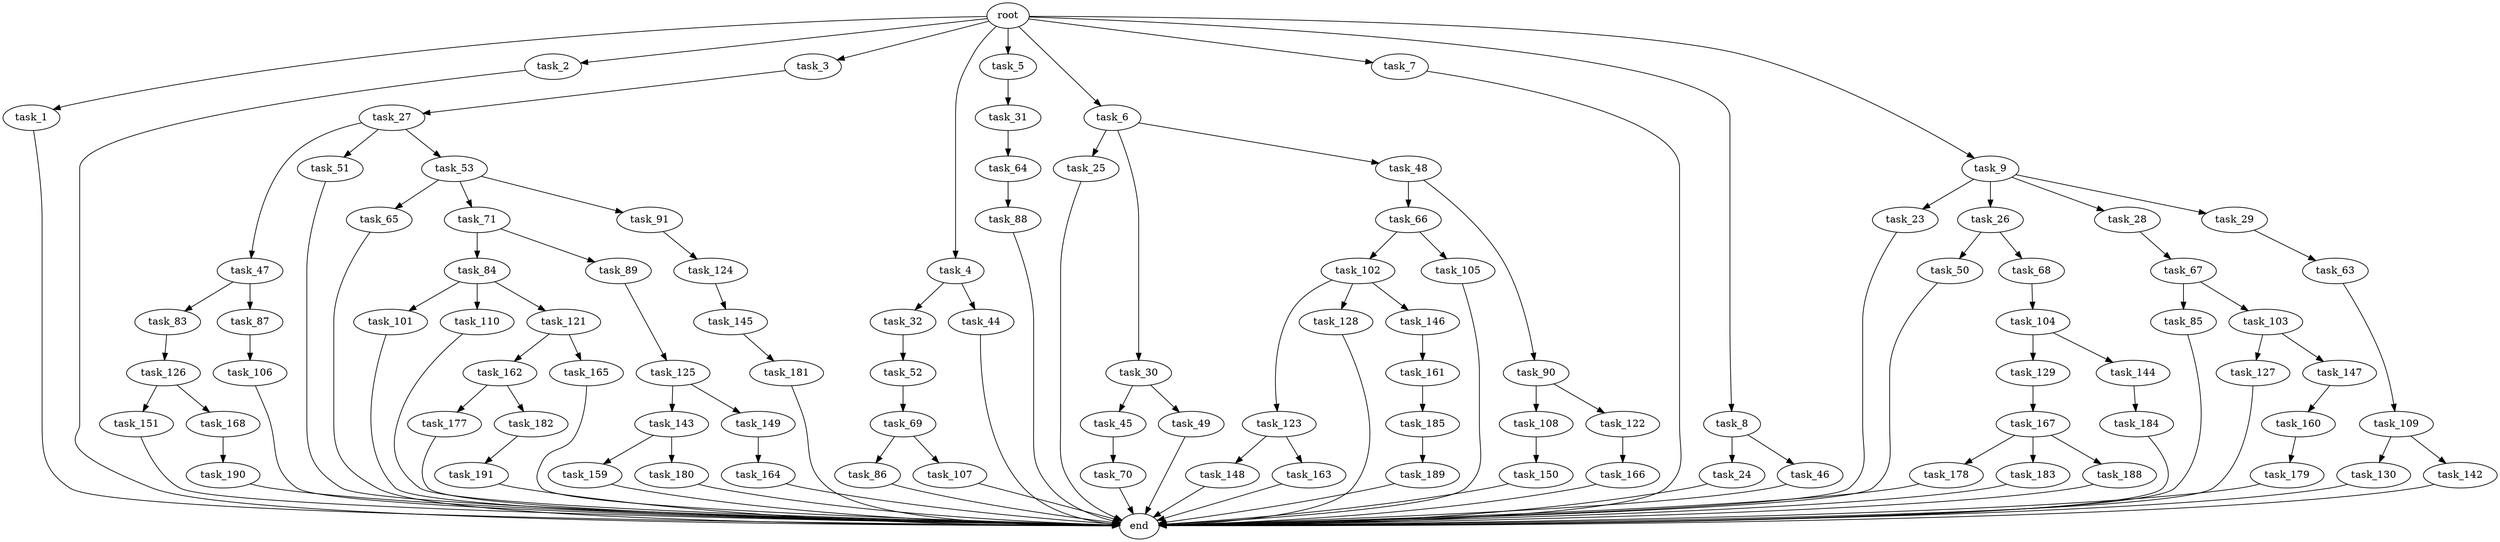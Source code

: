 digraph G {
  root [size="0.000000"];
  task_1 [size="1024.000000"];
  task_2 [size="1024.000000"];
  task_3 [size="1024.000000"];
  task_4 [size="1024.000000"];
  task_5 [size="1024.000000"];
  task_6 [size="1024.000000"];
  task_7 [size="1024.000000"];
  task_8 [size="1024.000000"];
  task_9 [size="1024.000000"];
  task_23 [size="420906795008.000000"];
  task_24 [size="137438953472.000000"];
  task_25 [size="214748364800.000000"];
  task_26 [size="420906795008.000000"];
  task_27 [size="695784701952.000000"];
  task_28 [size="420906795008.000000"];
  task_29 [size="420906795008.000000"];
  task_30 [size="214748364800.000000"];
  task_31 [size="34359738368.000000"];
  task_32 [size="214748364800.000000"];
  task_44 [size="214748364800.000000"];
  task_45 [size="34359738368.000000"];
  task_46 [size="137438953472.000000"];
  task_47 [size="858993459200.000000"];
  task_48 [size="214748364800.000000"];
  task_49 [size="34359738368.000000"];
  task_50 [size="695784701952.000000"];
  task_51 [size="858993459200.000000"];
  task_52 [size="214748364800.000000"];
  task_53 [size="858993459200.000000"];
  task_63 [size="137438953472.000000"];
  task_64 [size="420906795008.000000"];
  task_65 [size="549755813888.000000"];
  task_66 [size="695784701952.000000"];
  task_67 [size="34359738368.000000"];
  task_68 [size="695784701952.000000"];
  task_69 [size="549755813888.000000"];
  task_70 [size="420906795008.000000"];
  task_71 [size="549755813888.000000"];
  task_83 [size="34359738368.000000"];
  task_84 [size="420906795008.000000"];
  task_85 [size="137438953472.000000"];
  task_86 [size="858993459200.000000"];
  task_87 [size="34359738368.000000"];
  task_88 [size="77309411328.000000"];
  task_89 [size="420906795008.000000"];
  task_90 [size="695784701952.000000"];
  task_91 [size="549755813888.000000"];
  task_101 [size="309237645312.000000"];
  task_102 [size="34359738368.000000"];
  task_103 [size="137438953472.000000"];
  task_104 [size="137438953472.000000"];
  task_105 [size="34359738368.000000"];
  task_106 [size="549755813888.000000"];
  task_107 [size="858993459200.000000"];
  task_108 [size="214748364800.000000"];
  task_109 [size="214748364800.000000"];
  task_110 [size="309237645312.000000"];
  task_121 [size="309237645312.000000"];
  task_122 [size="214748364800.000000"];
  task_123 [size="77309411328.000000"];
  task_124 [size="420906795008.000000"];
  task_125 [size="858993459200.000000"];
  task_126 [size="858993459200.000000"];
  task_127 [size="695784701952.000000"];
  task_128 [size="77309411328.000000"];
  task_129 [size="77309411328.000000"];
  task_130 [size="77309411328.000000"];
  task_142 [size="77309411328.000000"];
  task_143 [size="137438953472.000000"];
  task_144 [size="77309411328.000000"];
  task_145 [size="549755813888.000000"];
  task_146 [size="77309411328.000000"];
  task_147 [size="695784701952.000000"];
  task_148 [size="34359738368.000000"];
  task_149 [size="137438953472.000000"];
  task_150 [size="695784701952.000000"];
  task_151 [size="549755813888.000000"];
  task_159 [size="34359738368.000000"];
  task_160 [size="77309411328.000000"];
  task_161 [size="34359738368.000000"];
  task_162 [size="137438953472.000000"];
  task_163 [size="34359738368.000000"];
  task_164 [size="549755813888.000000"];
  task_165 [size="137438953472.000000"];
  task_166 [size="214748364800.000000"];
  task_167 [size="420906795008.000000"];
  task_168 [size="549755813888.000000"];
  task_177 [size="695784701952.000000"];
  task_178 [size="858993459200.000000"];
  task_179 [size="77309411328.000000"];
  task_180 [size="34359738368.000000"];
  task_181 [size="420906795008.000000"];
  task_182 [size="695784701952.000000"];
  task_183 [size="858993459200.000000"];
  task_184 [size="858993459200.000000"];
  task_185 [size="549755813888.000000"];
  task_188 [size="858993459200.000000"];
  task_189 [size="309237645312.000000"];
  task_190 [size="137438953472.000000"];
  task_191 [size="858993459200.000000"];
  end [size="0.000000"];

  root -> task_1 [size="1.000000"];
  root -> task_2 [size="1.000000"];
  root -> task_3 [size="1.000000"];
  root -> task_4 [size="1.000000"];
  root -> task_5 [size="1.000000"];
  root -> task_6 [size="1.000000"];
  root -> task_7 [size="1.000000"];
  root -> task_8 [size="1.000000"];
  root -> task_9 [size="1.000000"];
  task_1 -> end [size="1.000000"];
  task_2 -> end [size="1.000000"];
  task_3 -> task_27 [size="679477248.000000"];
  task_4 -> task_32 [size="209715200.000000"];
  task_4 -> task_44 [size="209715200.000000"];
  task_5 -> task_31 [size="33554432.000000"];
  task_6 -> task_25 [size="209715200.000000"];
  task_6 -> task_30 [size="209715200.000000"];
  task_6 -> task_48 [size="209715200.000000"];
  task_7 -> end [size="1.000000"];
  task_8 -> task_24 [size="134217728.000000"];
  task_8 -> task_46 [size="134217728.000000"];
  task_9 -> task_23 [size="411041792.000000"];
  task_9 -> task_26 [size="411041792.000000"];
  task_9 -> task_28 [size="411041792.000000"];
  task_9 -> task_29 [size="411041792.000000"];
  task_23 -> end [size="1.000000"];
  task_24 -> end [size="1.000000"];
  task_25 -> end [size="1.000000"];
  task_26 -> task_50 [size="679477248.000000"];
  task_26 -> task_68 [size="679477248.000000"];
  task_27 -> task_47 [size="838860800.000000"];
  task_27 -> task_51 [size="838860800.000000"];
  task_27 -> task_53 [size="838860800.000000"];
  task_28 -> task_67 [size="33554432.000000"];
  task_29 -> task_63 [size="134217728.000000"];
  task_30 -> task_45 [size="33554432.000000"];
  task_30 -> task_49 [size="33554432.000000"];
  task_31 -> task_64 [size="411041792.000000"];
  task_32 -> task_52 [size="209715200.000000"];
  task_44 -> end [size="1.000000"];
  task_45 -> task_70 [size="411041792.000000"];
  task_46 -> end [size="1.000000"];
  task_47 -> task_83 [size="33554432.000000"];
  task_47 -> task_87 [size="33554432.000000"];
  task_48 -> task_66 [size="679477248.000000"];
  task_48 -> task_90 [size="679477248.000000"];
  task_49 -> end [size="1.000000"];
  task_50 -> end [size="1.000000"];
  task_51 -> end [size="1.000000"];
  task_52 -> task_69 [size="536870912.000000"];
  task_53 -> task_65 [size="536870912.000000"];
  task_53 -> task_71 [size="536870912.000000"];
  task_53 -> task_91 [size="536870912.000000"];
  task_63 -> task_109 [size="209715200.000000"];
  task_64 -> task_88 [size="75497472.000000"];
  task_65 -> end [size="1.000000"];
  task_66 -> task_102 [size="33554432.000000"];
  task_66 -> task_105 [size="33554432.000000"];
  task_67 -> task_85 [size="134217728.000000"];
  task_67 -> task_103 [size="134217728.000000"];
  task_68 -> task_104 [size="134217728.000000"];
  task_69 -> task_86 [size="838860800.000000"];
  task_69 -> task_107 [size="838860800.000000"];
  task_70 -> end [size="1.000000"];
  task_71 -> task_84 [size="411041792.000000"];
  task_71 -> task_89 [size="411041792.000000"];
  task_83 -> task_126 [size="838860800.000000"];
  task_84 -> task_101 [size="301989888.000000"];
  task_84 -> task_110 [size="301989888.000000"];
  task_84 -> task_121 [size="301989888.000000"];
  task_85 -> end [size="1.000000"];
  task_86 -> end [size="1.000000"];
  task_87 -> task_106 [size="536870912.000000"];
  task_88 -> end [size="1.000000"];
  task_89 -> task_125 [size="838860800.000000"];
  task_90 -> task_108 [size="209715200.000000"];
  task_90 -> task_122 [size="209715200.000000"];
  task_91 -> task_124 [size="411041792.000000"];
  task_101 -> end [size="1.000000"];
  task_102 -> task_123 [size="75497472.000000"];
  task_102 -> task_128 [size="75497472.000000"];
  task_102 -> task_146 [size="75497472.000000"];
  task_103 -> task_127 [size="679477248.000000"];
  task_103 -> task_147 [size="679477248.000000"];
  task_104 -> task_129 [size="75497472.000000"];
  task_104 -> task_144 [size="75497472.000000"];
  task_105 -> end [size="1.000000"];
  task_106 -> end [size="1.000000"];
  task_107 -> end [size="1.000000"];
  task_108 -> task_150 [size="679477248.000000"];
  task_109 -> task_130 [size="75497472.000000"];
  task_109 -> task_142 [size="75497472.000000"];
  task_110 -> end [size="1.000000"];
  task_121 -> task_162 [size="134217728.000000"];
  task_121 -> task_165 [size="134217728.000000"];
  task_122 -> task_166 [size="209715200.000000"];
  task_123 -> task_148 [size="33554432.000000"];
  task_123 -> task_163 [size="33554432.000000"];
  task_124 -> task_145 [size="536870912.000000"];
  task_125 -> task_143 [size="134217728.000000"];
  task_125 -> task_149 [size="134217728.000000"];
  task_126 -> task_151 [size="536870912.000000"];
  task_126 -> task_168 [size="536870912.000000"];
  task_127 -> end [size="1.000000"];
  task_128 -> end [size="1.000000"];
  task_129 -> task_167 [size="411041792.000000"];
  task_130 -> end [size="1.000000"];
  task_142 -> end [size="1.000000"];
  task_143 -> task_159 [size="33554432.000000"];
  task_143 -> task_180 [size="33554432.000000"];
  task_144 -> task_184 [size="838860800.000000"];
  task_145 -> task_181 [size="411041792.000000"];
  task_146 -> task_161 [size="33554432.000000"];
  task_147 -> task_160 [size="75497472.000000"];
  task_148 -> end [size="1.000000"];
  task_149 -> task_164 [size="536870912.000000"];
  task_150 -> end [size="1.000000"];
  task_151 -> end [size="1.000000"];
  task_159 -> end [size="1.000000"];
  task_160 -> task_179 [size="75497472.000000"];
  task_161 -> task_185 [size="536870912.000000"];
  task_162 -> task_177 [size="679477248.000000"];
  task_162 -> task_182 [size="679477248.000000"];
  task_163 -> end [size="1.000000"];
  task_164 -> end [size="1.000000"];
  task_165 -> end [size="1.000000"];
  task_166 -> end [size="1.000000"];
  task_167 -> task_178 [size="838860800.000000"];
  task_167 -> task_183 [size="838860800.000000"];
  task_167 -> task_188 [size="838860800.000000"];
  task_168 -> task_190 [size="134217728.000000"];
  task_177 -> end [size="1.000000"];
  task_178 -> end [size="1.000000"];
  task_179 -> end [size="1.000000"];
  task_180 -> end [size="1.000000"];
  task_181 -> end [size="1.000000"];
  task_182 -> task_191 [size="838860800.000000"];
  task_183 -> end [size="1.000000"];
  task_184 -> end [size="1.000000"];
  task_185 -> task_189 [size="301989888.000000"];
  task_188 -> end [size="1.000000"];
  task_189 -> end [size="1.000000"];
  task_190 -> end [size="1.000000"];
  task_191 -> end [size="1.000000"];
}
